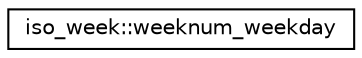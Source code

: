 digraph "Graphical Class Hierarchy"
{
 // LATEX_PDF_SIZE
  edge [fontname="Helvetica",fontsize="10",labelfontname="Helvetica",labelfontsize="10"];
  node [fontname="Helvetica",fontsize="10",shape=record];
  rankdir="LR";
  Node0 [label="iso_week::weeknum_weekday",height=0.2,width=0.4,color="black", fillcolor="white", style="filled",URL="$classiso__week_1_1weeknum__weekday.html",tooltip=" "];
}
